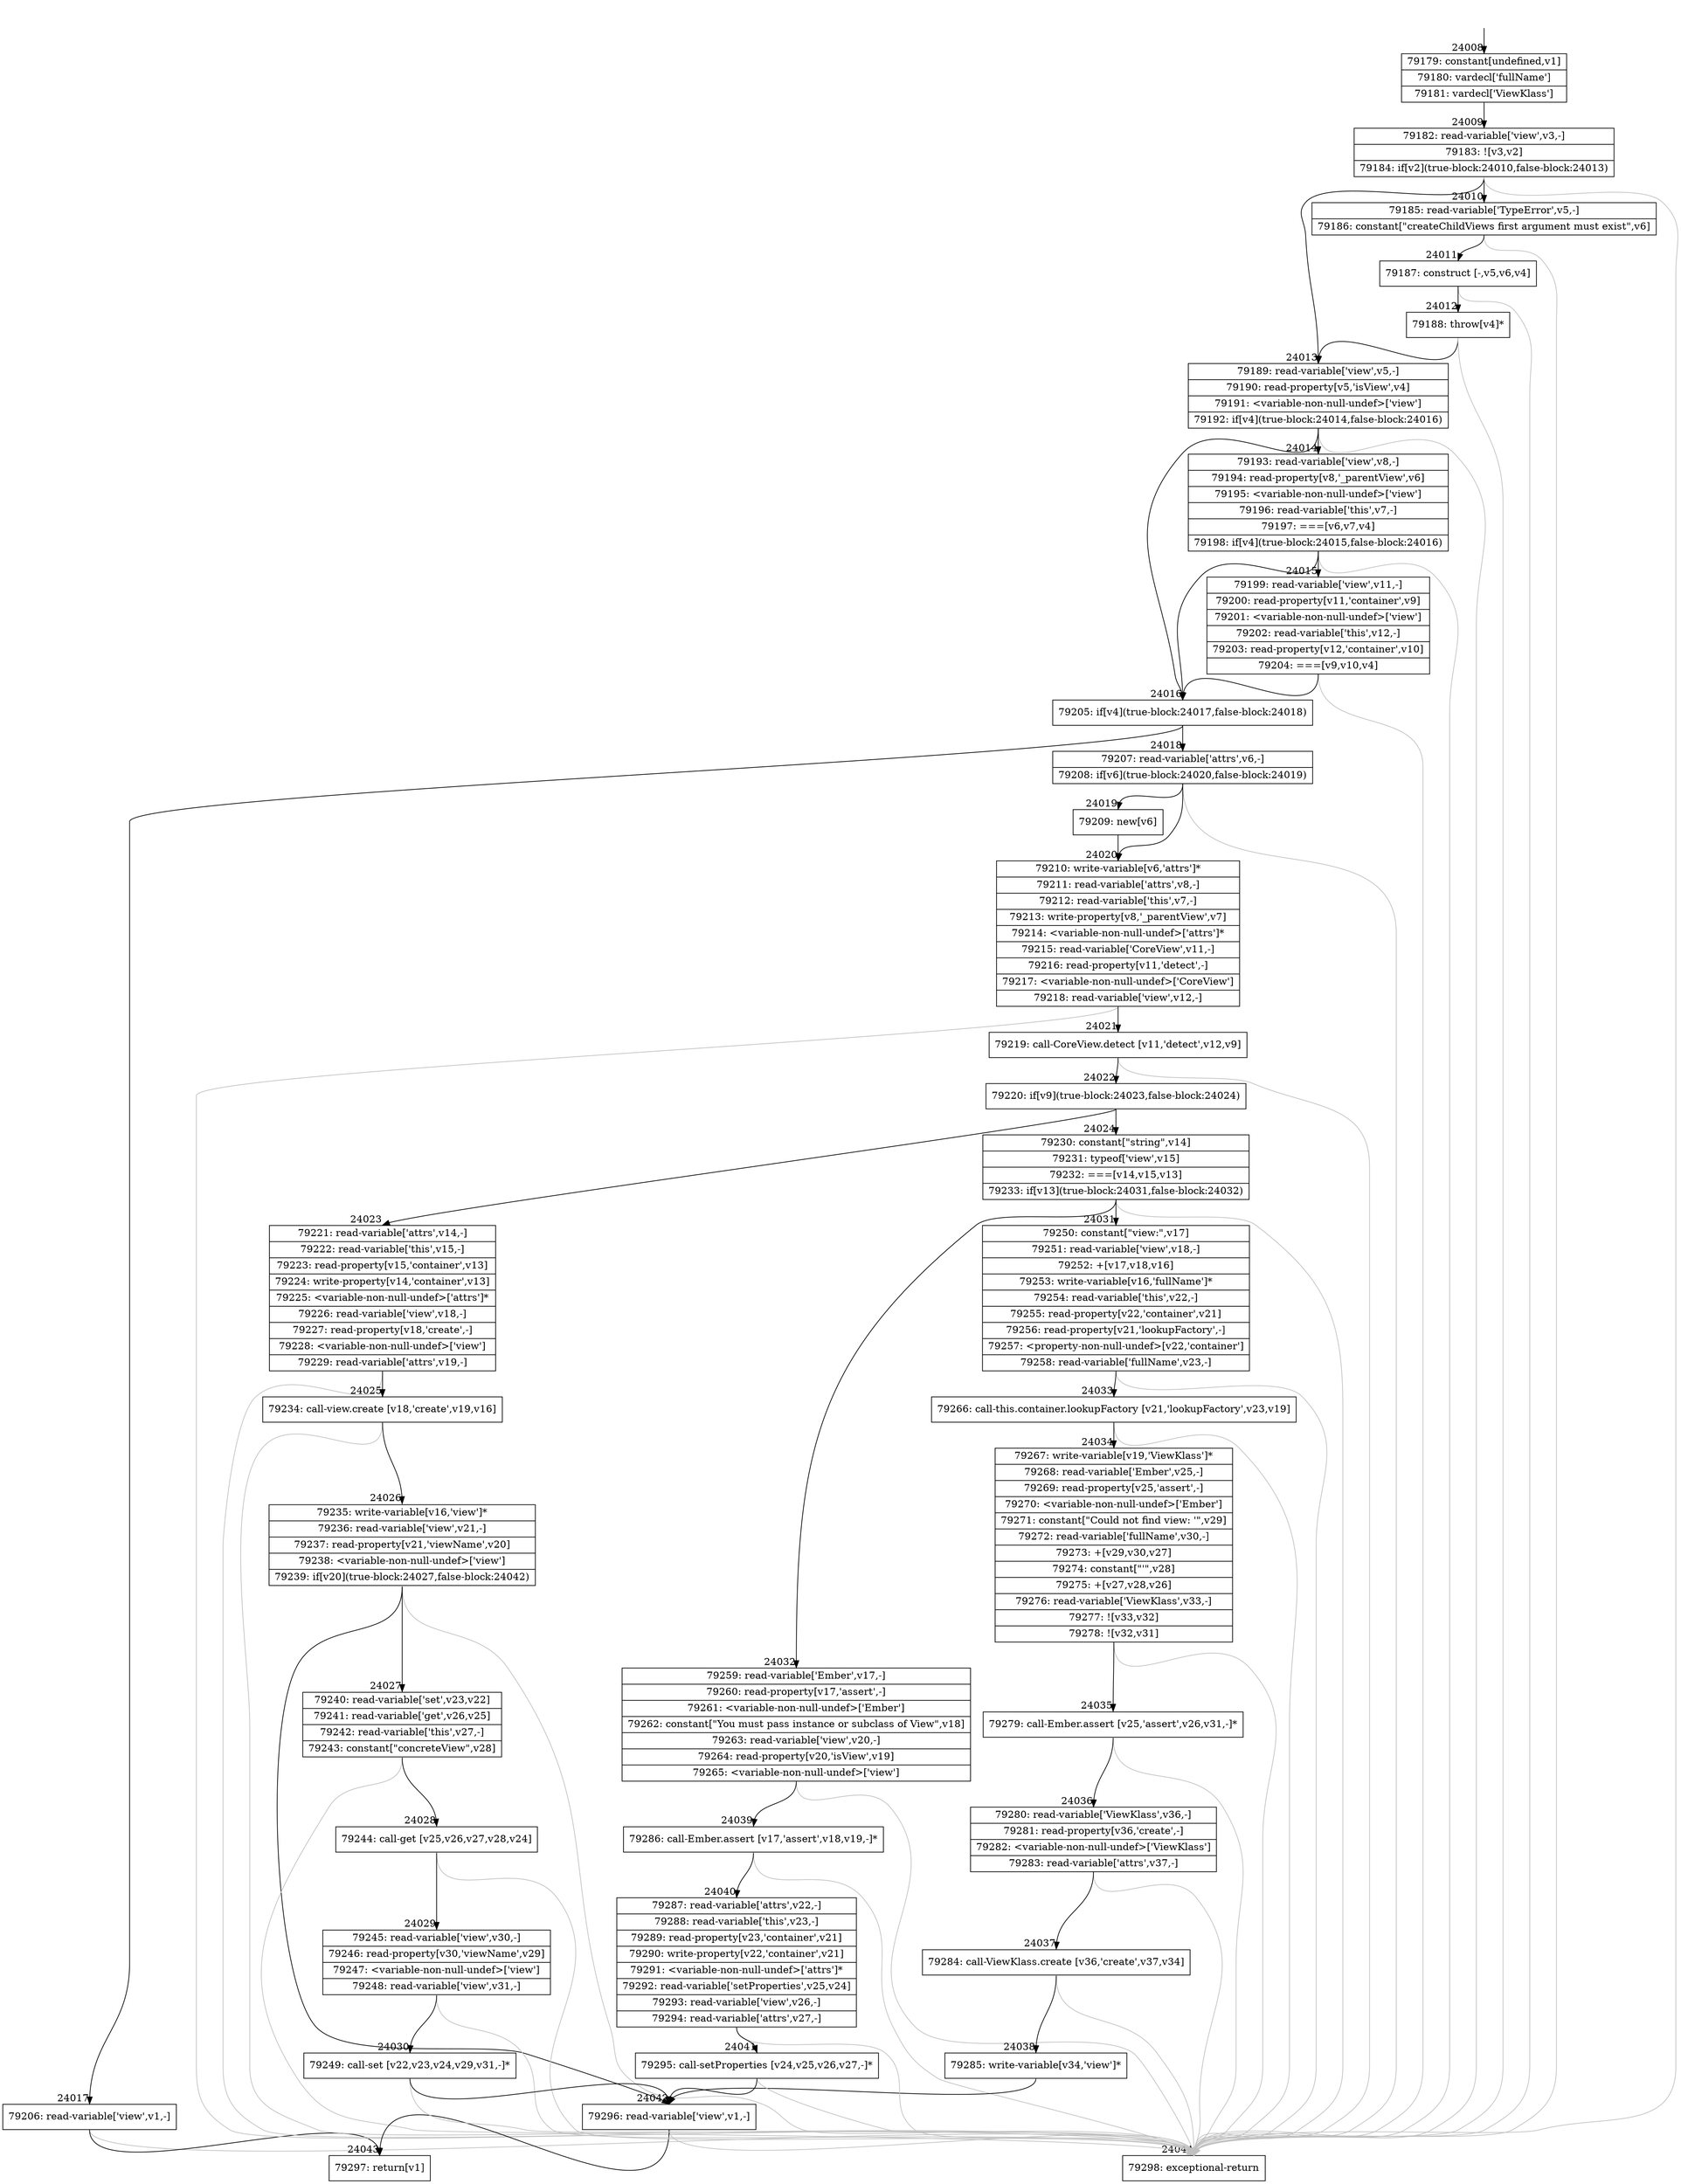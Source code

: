 digraph {
rankdir="TD"
BB_entry2103[shape=none,label=""];
BB_entry2103 -> BB24008 [tailport=s, headport=n, headlabel="    24008"]
BB24008 [shape=record label="{79179: constant[undefined,v1]|79180: vardecl['fullName']|79181: vardecl['ViewKlass']}" ] 
BB24008 -> BB24009 [tailport=s, headport=n, headlabel="      24009"]
BB24009 [shape=record label="{79182: read-variable['view',v3,-]|79183: ![v3,v2]|79184: if[v2](true-block:24010,false-block:24013)}" ] 
BB24009 -> BB24010 [tailport=s, headport=n, headlabel="      24010"]
BB24009 -> BB24013 [tailport=s, headport=n, headlabel="      24013"]
BB24009 -> BB24044 [tailport=s, headport=n, color=gray, headlabel="      24044"]
BB24010 [shape=record label="{79185: read-variable['TypeError',v5,-]|79186: constant[\"createChildViews first argument must exist\",v6]}" ] 
BB24010 -> BB24011 [tailport=s, headport=n, headlabel="      24011"]
BB24010 -> BB24044 [tailport=s, headport=n, color=gray]
BB24011 [shape=record label="{79187: construct [-,v5,v6,v4]}" ] 
BB24011 -> BB24012 [tailport=s, headport=n, headlabel="      24012"]
BB24011 -> BB24044 [tailport=s, headport=n, color=gray]
BB24012 [shape=record label="{79188: throw[v4]*}" ] 
BB24012 -> BB24013 [tailport=s, headport=n]
BB24012 -> BB24044 [tailport=s, headport=n, color=gray]
BB24013 [shape=record label="{79189: read-variable['view',v5,-]|79190: read-property[v5,'isView',v4]|79191: \<variable-non-null-undef\>['view']|79192: if[v4](true-block:24014,false-block:24016)}" ] 
BB24013 -> BB24016 [tailport=s, headport=n, headlabel="      24016"]
BB24013 -> BB24014 [tailport=s, headport=n, headlabel="      24014"]
BB24013 -> BB24044 [tailport=s, headport=n, color=gray]
BB24014 [shape=record label="{79193: read-variable['view',v8,-]|79194: read-property[v8,'_parentView',v6]|79195: \<variable-non-null-undef\>['view']|79196: read-variable['this',v7,-]|79197: ===[v6,v7,v4]|79198: if[v4](true-block:24015,false-block:24016)}" ] 
BB24014 -> BB24016 [tailport=s, headport=n]
BB24014 -> BB24015 [tailport=s, headport=n, headlabel="      24015"]
BB24014 -> BB24044 [tailport=s, headport=n, color=gray]
BB24015 [shape=record label="{79199: read-variable['view',v11,-]|79200: read-property[v11,'container',v9]|79201: \<variable-non-null-undef\>['view']|79202: read-variable['this',v12,-]|79203: read-property[v12,'container',v10]|79204: ===[v9,v10,v4]}" ] 
BB24015 -> BB24016 [tailport=s, headport=n]
BB24015 -> BB24044 [tailport=s, headport=n, color=gray]
BB24016 [shape=record label="{79205: if[v4](true-block:24017,false-block:24018)}" ] 
BB24016 -> BB24017 [tailport=s, headport=n, headlabel="      24017"]
BB24016 -> BB24018 [tailport=s, headport=n, headlabel="      24018"]
BB24017 [shape=record label="{79206: read-variable['view',v1,-]}" ] 
BB24017 -> BB24043 [tailport=s, headport=n, headlabel="      24043"]
BB24017 -> BB24044 [tailport=s, headport=n, color=gray]
BB24018 [shape=record label="{79207: read-variable['attrs',v6,-]|79208: if[v6](true-block:24020,false-block:24019)}" ] 
BB24018 -> BB24020 [tailport=s, headport=n, headlabel="      24020"]
BB24018 -> BB24019 [tailport=s, headport=n, headlabel="      24019"]
BB24018 -> BB24044 [tailport=s, headport=n, color=gray]
BB24019 [shape=record label="{79209: new[v6]}" ] 
BB24019 -> BB24020 [tailport=s, headport=n]
BB24020 [shape=record label="{79210: write-variable[v6,'attrs']*|79211: read-variable['attrs',v8,-]|79212: read-variable['this',v7,-]|79213: write-property[v8,'_parentView',v7]|79214: \<variable-non-null-undef\>['attrs']*|79215: read-variable['CoreView',v11,-]|79216: read-property[v11,'detect',-]|79217: \<variable-non-null-undef\>['CoreView']|79218: read-variable['view',v12,-]}" ] 
BB24020 -> BB24021 [tailport=s, headport=n, headlabel="      24021"]
BB24020 -> BB24044 [tailport=s, headport=n, color=gray]
BB24021 [shape=record label="{79219: call-CoreView.detect [v11,'detect',v12,v9]}" ] 
BB24021 -> BB24022 [tailport=s, headport=n, headlabel="      24022"]
BB24021 -> BB24044 [tailport=s, headport=n, color=gray]
BB24022 [shape=record label="{79220: if[v9](true-block:24023,false-block:24024)}" ] 
BB24022 -> BB24023 [tailport=s, headport=n, headlabel="      24023"]
BB24022 -> BB24024 [tailport=s, headport=n, headlabel="      24024"]
BB24023 [shape=record label="{79221: read-variable['attrs',v14,-]|79222: read-variable['this',v15,-]|79223: read-property[v15,'container',v13]|79224: write-property[v14,'container',v13]|79225: \<variable-non-null-undef\>['attrs']*|79226: read-variable['view',v18,-]|79227: read-property[v18,'create',-]|79228: \<variable-non-null-undef\>['view']|79229: read-variable['attrs',v19,-]}" ] 
BB24023 -> BB24025 [tailport=s, headport=n, headlabel="      24025"]
BB24023 -> BB24044 [tailport=s, headport=n, color=gray]
BB24024 [shape=record label="{79230: constant[\"string\",v14]|79231: typeof['view',v15]|79232: ===[v14,v15,v13]|79233: if[v13](true-block:24031,false-block:24032)}" ] 
BB24024 -> BB24031 [tailport=s, headport=n, headlabel="      24031"]
BB24024 -> BB24032 [tailport=s, headport=n, headlabel="      24032"]
BB24024 -> BB24044 [tailport=s, headport=n, color=gray]
BB24025 [shape=record label="{79234: call-view.create [v18,'create',v19,v16]}" ] 
BB24025 -> BB24026 [tailport=s, headport=n, headlabel="      24026"]
BB24025 -> BB24044 [tailport=s, headport=n, color=gray]
BB24026 [shape=record label="{79235: write-variable[v16,'view']*|79236: read-variable['view',v21,-]|79237: read-property[v21,'viewName',v20]|79238: \<variable-non-null-undef\>['view']|79239: if[v20](true-block:24027,false-block:24042)}" ] 
BB24026 -> BB24027 [tailport=s, headport=n, headlabel="      24027"]
BB24026 -> BB24042 [tailport=s, headport=n, headlabel="      24042"]
BB24026 -> BB24044 [tailport=s, headport=n, color=gray]
BB24027 [shape=record label="{79240: read-variable['set',v23,v22]|79241: read-variable['get',v26,v25]|79242: read-variable['this',v27,-]|79243: constant[\"concreteView\",v28]}" ] 
BB24027 -> BB24028 [tailport=s, headport=n, headlabel="      24028"]
BB24027 -> BB24044 [tailport=s, headport=n, color=gray]
BB24028 [shape=record label="{79244: call-get [v25,v26,v27,v28,v24]}" ] 
BB24028 -> BB24029 [tailport=s, headport=n, headlabel="      24029"]
BB24028 -> BB24044 [tailport=s, headport=n, color=gray]
BB24029 [shape=record label="{79245: read-variable['view',v30,-]|79246: read-property[v30,'viewName',v29]|79247: \<variable-non-null-undef\>['view']|79248: read-variable['view',v31,-]}" ] 
BB24029 -> BB24030 [tailport=s, headport=n, headlabel="      24030"]
BB24029 -> BB24044 [tailport=s, headport=n, color=gray]
BB24030 [shape=record label="{79249: call-set [v22,v23,v24,v29,v31,-]*}" ] 
BB24030 -> BB24042 [tailport=s, headport=n]
BB24030 -> BB24044 [tailport=s, headport=n, color=gray]
BB24031 [shape=record label="{79250: constant[\"view:\",v17]|79251: read-variable['view',v18,-]|79252: +[v17,v18,v16]|79253: write-variable[v16,'fullName']*|79254: read-variable['this',v22,-]|79255: read-property[v22,'container',v21]|79256: read-property[v21,'lookupFactory',-]|79257: \<property-non-null-undef\>[v22,'container']|79258: read-variable['fullName',v23,-]}" ] 
BB24031 -> BB24033 [tailport=s, headport=n, headlabel="      24033"]
BB24031 -> BB24044 [tailport=s, headport=n, color=gray]
BB24032 [shape=record label="{79259: read-variable['Ember',v17,-]|79260: read-property[v17,'assert',-]|79261: \<variable-non-null-undef\>['Ember']|79262: constant[\"You must pass instance or subclass of View\",v18]|79263: read-variable['view',v20,-]|79264: read-property[v20,'isView',v19]|79265: \<variable-non-null-undef\>['view']}" ] 
BB24032 -> BB24039 [tailport=s, headport=n, headlabel="      24039"]
BB24032 -> BB24044 [tailport=s, headport=n, color=gray]
BB24033 [shape=record label="{79266: call-this.container.lookupFactory [v21,'lookupFactory',v23,v19]}" ] 
BB24033 -> BB24034 [tailport=s, headport=n, headlabel="      24034"]
BB24033 -> BB24044 [tailport=s, headport=n, color=gray]
BB24034 [shape=record label="{79267: write-variable[v19,'ViewKlass']*|79268: read-variable['Ember',v25,-]|79269: read-property[v25,'assert',-]|79270: \<variable-non-null-undef\>['Ember']|79271: constant[\"Could not find view: '\",v29]|79272: read-variable['fullName',v30,-]|79273: +[v29,v30,v27]|79274: constant[\"'\",v28]|79275: +[v27,v28,v26]|79276: read-variable['ViewKlass',v33,-]|79277: ![v33,v32]|79278: ![v32,v31]}" ] 
BB24034 -> BB24035 [tailport=s, headport=n, headlabel="      24035"]
BB24034 -> BB24044 [tailport=s, headport=n, color=gray]
BB24035 [shape=record label="{79279: call-Ember.assert [v25,'assert',v26,v31,-]*}" ] 
BB24035 -> BB24036 [tailport=s, headport=n, headlabel="      24036"]
BB24035 -> BB24044 [tailport=s, headport=n, color=gray]
BB24036 [shape=record label="{79280: read-variable['ViewKlass',v36,-]|79281: read-property[v36,'create',-]|79282: \<variable-non-null-undef\>['ViewKlass']|79283: read-variable['attrs',v37,-]}" ] 
BB24036 -> BB24037 [tailport=s, headport=n, headlabel="      24037"]
BB24036 -> BB24044 [tailport=s, headport=n, color=gray]
BB24037 [shape=record label="{79284: call-ViewKlass.create [v36,'create',v37,v34]}" ] 
BB24037 -> BB24038 [tailport=s, headport=n, headlabel="      24038"]
BB24037 -> BB24044 [tailport=s, headport=n, color=gray]
BB24038 [shape=record label="{79285: write-variable[v34,'view']*}" ] 
BB24038 -> BB24042 [tailport=s, headport=n]
BB24039 [shape=record label="{79286: call-Ember.assert [v17,'assert',v18,v19,-]*}" ] 
BB24039 -> BB24040 [tailport=s, headport=n, headlabel="      24040"]
BB24039 -> BB24044 [tailport=s, headport=n, color=gray]
BB24040 [shape=record label="{79287: read-variable['attrs',v22,-]|79288: read-variable['this',v23,-]|79289: read-property[v23,'container',v21]|79290: write-property[v22,'container',v21]|79291: \<variable-non-null-undef\>['attrs']*|79292: read-variable['setProperties',v25,v24]|79293: read-variable['view',v26,-]|79294: read-variable['attrs',v27,-]}" ] 
BB24040 -> BB24041 [tailport=s, headport=n, headlabel="      24041"]
BB24040 -> BB24044 [tailport=s, headport=n, color=gray]
BB24041 [shape=record label="{79295: call-setProperties [v24,v25,v26,v27,-]*}" ] 
BB24041 -> BB24042 [tailport=s, headport=n]
BB24041 -> BB24044 [tailport=s, headport=n, color=gray]
BB24042 [shape=record label="{79296: read-variable['view',v1,-]}" ] 
BB24042 -> BB24043 [tailport=s, headport=n]
BB24042 -> BB24044 [tailport=s, headport=n, color=gray]
BB24043 [shape=record label="{79297: return[v1]}" ] 
BB24044 [shape=record label="{79298: exceptional-return}" ] 
//#$~ 45533
}
